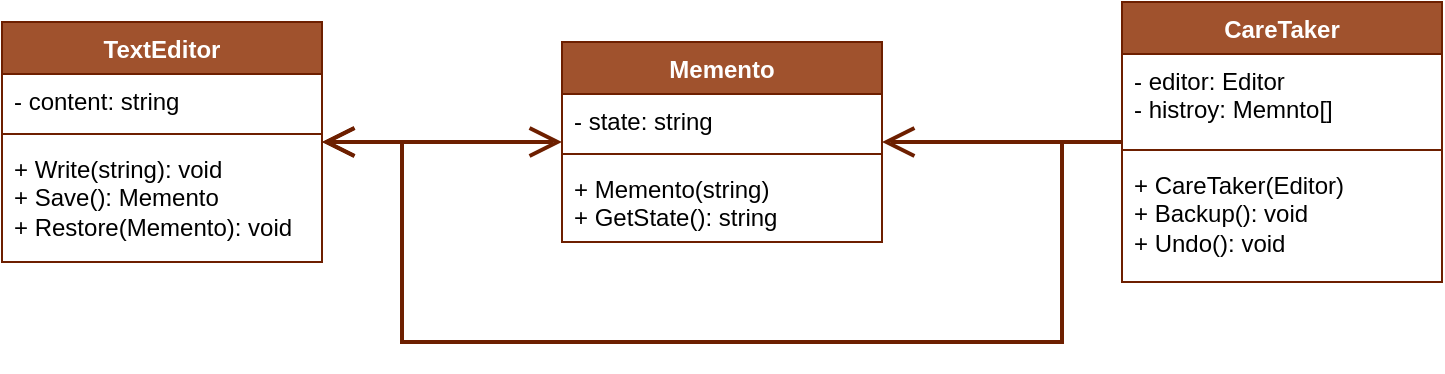 <mxfile version="26.0.10">
  <diagram name="1 oldal" id="gGtrtCA8DzeAvd5ddbEP">
    <mxGraphModel dx="875" dy="464" grid="1" gridSize="10" guides="1" tooltips="1" connect="1" arrows="1" fold="1" page="1" pageScale="1" pageWidth="827" pageHeight="1169" math="0" shadow="0">
      <root>
        <mxCell id="0" />
        <mxCell id="1" parent="0" />
        <mxCell id="-zs0mvOOTRPeC6Jk1F0Y-9" style="edgeStyle=orthogonalEdgeStyle;rounded=0;orthogonalLoop=1;jettySize=auto;html=1;fillColor=#a0522d;strokeColor=#6D1F00;strokeWidth=2;endSize=12;startSize=12;endArrow=open;endFill=0;startArrow=open;startFill=0;" edge="1" parent="1" source="-zs0mvOOTRPeC6Jk1F0Y-1" target="-zs0mvOOTRPeC6Jk1F0Y-5">
          <mxGeometry relative="1" as="geometry" />
        </mxCell>
        <mxCell id="-zs0mvOOTRPeC6Jk1F0Y-1" value="Memento" style="swimlane;fontStyle=1;align=center;verticalAlign=top;childLayout=stackLayout;horizontal=1;startSize=26;horizontalStack=0;resizeParent=1;resizeParentMax=0;resizeLast=0;collapsible=1;marginBottom=0;whiteSpace=wrap;html=1;fillColor=#a0522d;fontColor=#ffffff;strokeColor=#6D1F00;" vertex="1" parent="1">
          <mxGeometry x="310" y="90" width="160" height="100" as="geometry" />
        </mxCell>
        <mxCell id="-zs0mvOOTRPeC6Jk1F0Y-2" value="- state: string" style="text;strokeColor=none;fillColor=none;align=left;verticalAlign=top;spacingLeft=4;spacingRight=4;overflow=hidden;rotatable=0;points=[[0,0.5],[1,0.5]];portConstraint=eastwest;whiteSpace=wrap;html=1;" vertex="1" parent="-zs0mvOOTRPeC6Jk1F0Y-1">
          <mxGeometry y="26" width="160" height="26" as="geometry" />
        </mxCell>
        <mxCell id="-zs0mvOOTRPeC6Jk1F0Y-3" value="" style="line;strokeWidth=1;fillColor=none;align=left;verticalAlign=middle;spacingTop=-1;spacingLeft=3;spacingRight=3;rotatable=0;labelPosition=right;points=[];portConstraint=eastwest;strokeColor=inherit;" vertex="1" parent="-zs0mvOOTRPeC6Jk1F0Y-1">
          <mxGeometry y="52" width="160" height="8" as="geometry" />
        </mxCell>
        <mxCell id="-zs0mvOOTRPeC6Jk1F0Y-4" value="+ Memento(string)&lt;div&gt;+ GetState(): string&lt;/div&gt;" style="text;strokeColor=none;fillColor=none;align=left;verticalAlign=top;spacingLeft=4;spacingRight=4;overflow=hidden;rotatable=0;points=[[0,0.5],[1,0.5]];portConstraint=eastwest;whiteSpace=wrap;html=1;" vertex="1" parent="-zs0mvOOTRPeC6Jk1F0Y-1">
          <mxGeometry y="60" width="160" height="40" as="geometry" />
        </mxCell>
        <mxCell id="-zs0mvOOTRPeC6Jk1F0Y-5" value="TextEditor" style="swimlane;fontStyle=1;align=center;verticalAlign=top;childLayout=stackLayout;horizontal=1;startSize=26;horizontalStack=0;resizeParent=1;resizeParentMax=0;resizeLast=0;collapsible=1;marginBottom=0;whiteSpace=wrap;html=1;fillColor=#a0522d;fontColor=#ffffff;strokeColor=#6D1F00;" vertex="1" parent="1">
          <mxGeometry x="30" y="80" width="160" height="120" as="geometry" />
        </mxCell>
        <mxCell id="-zs0mvOOTRPeC6Jk1F0Y-6" value="- content: string" style="text;strokeColor=none;fillColor=none;align=left;verticalAlign=top;spacingLeft=4;spacingRight=4;overflow=hidden;rotatable=0;points=[[0,0.5],[1,0.5]];portConstraint=eastwest;whiteSpace=wrap;html=1;" vertex="1" parent="-zs0mvOOTRPeC6Jk1F0Y-5">
          <mxGeometry y="26" width="160" height="26" as="geometry" />
        </mxCell>
        <mxCell id="-zs0mvOOTRPeC6Jk1F0Y-7" value="" style="line;strokeWidth=1;fillColor=none;align=left;verticalAlign=middle;spacingTop=-1;spacingLeft=3;spacingRight=3;rotatable=0;labelPosition=right;points=[];portConstraint=eastwest;strokeColor=inherit;" vertex="1" parent="-zs0mvOOTRPeC6Jk1F0Y-5">
          <mxGeometry y="52" width="160" height="8" as="geometry" />
        </mxCell>
        <mxCell id="-zs0mvOOTRPeC6Jk1F0Y-8" value="+ Write(string): void&lt;div&gt;+ Save(): Memento&lt;/div&gt;&lt;div&gt;+ Restore(Memento): void&lt;/div&gt;" style="text;strokeColor=none;fillColor=none;align=left;verticalAlign=top;spacingLeft=4;spacingRight=4;overflow=hidden;rotatable=0;points=[[0,0.5],[1,0.5]];portConstraint=eastwest;whiteSpace=wrap;html=1;" vertex="1" parent="-zs0mvOOTRPeC6Jk1F0Y-5">
          <mxGeometry y="60" width="160" height="60" as="geometry" />
        </mxCell>
        <mxCell id="-zs0mvOOTRPeC6Jk1F0Y-10" style="edgeStyle=orthogonalEdgeStyle;rounded=0;orthogonalLoop=1;jettySize=auto;html=1;fillColor=#a0522d;strokeColor=#6D1F00;strokeWidth=2;endSize=12;startSize=12;endArrow=open;endFill=0;startArrow=none;startFill=0;" edge="1" parent="1" source="-zs0mvOOTRPeC6Jk1F0Y-11" target="-zs0mvOOTRPeC6Jk1F0Y-1">
          <mxGeometry relative="1" as="geometry">
            <mxPoint x="560" y="230" as="sourcePoint" />
            <mxPoint x="440" y="230" as="targetPoint" />
          </mxGeometry>
        </mxCell>
        <mxCell id="-zs0mvOOTRPeC6Jk1F0Y-11" value="CareTaker" style="swimlane;fontStyle=1;align=center;verticalAlign=top;childLayout=stackLayout;horizontal=1;startSize=26;horizontalStack=0;resizeParent=1;resizeParentMax=0;resizeLast=0;collapsible=1;marginBottom=0;whiteSpace=wrap;html=1;fillColor=#a0522d;fontColor=#ffffff;strokeColor=#6D1F00;" vertex="1" parent="1">
          <mxGeometry x="590" y="70" width="160" height="140" as="geometry" />
        </mxCell>
        <mxCell id="-zs0mvOOTRPeC6Jk1F0Y-12" value="- editor: Editor&lt;div&gt;- histroy: Memnto[]&lt;/div&gt;" style="text;strokeColor=none;fillColor=none;align=left;verticalAlign=top;spacingLeft=4;spacingRight=4;overflow=hidden;rotatable=0;points=[[0,0.5],[1,0.5]];portConstraint=eastwest;whiteSpace=wrap;html=1;" vertex="1" parent="-zs0mvOOTRPeC6Jk1F0Y-11">
          <mxGeometry y="26" width="160" height="44" as="geometry" />
        </mxCell>
        <mxCell id="-zs0mvOOTRPeC6Jk1F0Y-13" value="" style="line;strokeWidth=1;fillColor=none;align=left;verticalAlign=middle;spacingTop=-1;spacingLeft=3;spacingRight=3;rotatable=0;labelPosition=right;points=[];portConstraint=eastwest;strokeColor=inherit;" vertex="1" parent="-zs0mvOOTRPeC6Jk1F0Y-11">
          <mxGeometry y="70" width="160" height="8" as="geometry" />
        </mxCell>
        <mxCell id="-zs0mvOOTRPeC6Jk1F0Y-14" value="+ CareTaker(Editor)&lt;div&gt;+ Backup(): void&lt;/div&gt;&lt;div&gt;+ Undo(): void&lt;/div&gt;" style="text;strokeColor=none;fillColor=none;align=left;verticalAlign=top;spacingLeft=4;spacingRight=4;overflow=hidden;rotatable=0;points=[[0,0.5],[1,0.5]];portConstraint=eastwest;whiteSpace=wrap;html=1;" vertex="1" parent="-zs0mvOOTRPeC6Jk1F0Y-11">
          <mxGeometry y="78" width="160" height="62" as="geometry" />
        </mxCell>
        <mxCell id="-zs0mvOOTRPeC6Jk1F0Y-15" style="edgeStyle=orthogonalEdgeStyle;rounded=0;orthogonalLoop=1;jettySize=auto;html=1;fillColor=#a0522d;strokeColor=#6D1F00;strokeWidth=2;endSize=12;startSize=12;endArrow=open;endFill=0;startArrow=none;startFill=0;" edge="1" parent="1" source="-zs0mvOOTRPeC6Jk1F0Y-11" target="-zs0mvOOTRPeC6Jk1F0Y-5">
          <mxGeometry relative="1" as="geometry">
            <mxPoint x="600" y="150" as="sourcePoint" />
            <mxPoint x="480" y="150" as="targetPoint" />
            <Array as="points">
              <mxPoint x="560" y="140" />
              <mxPoint x="560" y="240" />
              <mxPoint x="230" y="240" />
              <mxPoint x="230" y="140" />
            </Array>
          </mxGeometry>
        </mxCell>
      </root>
    </mxGraphModel>
  </diagram>
</mxfile>
